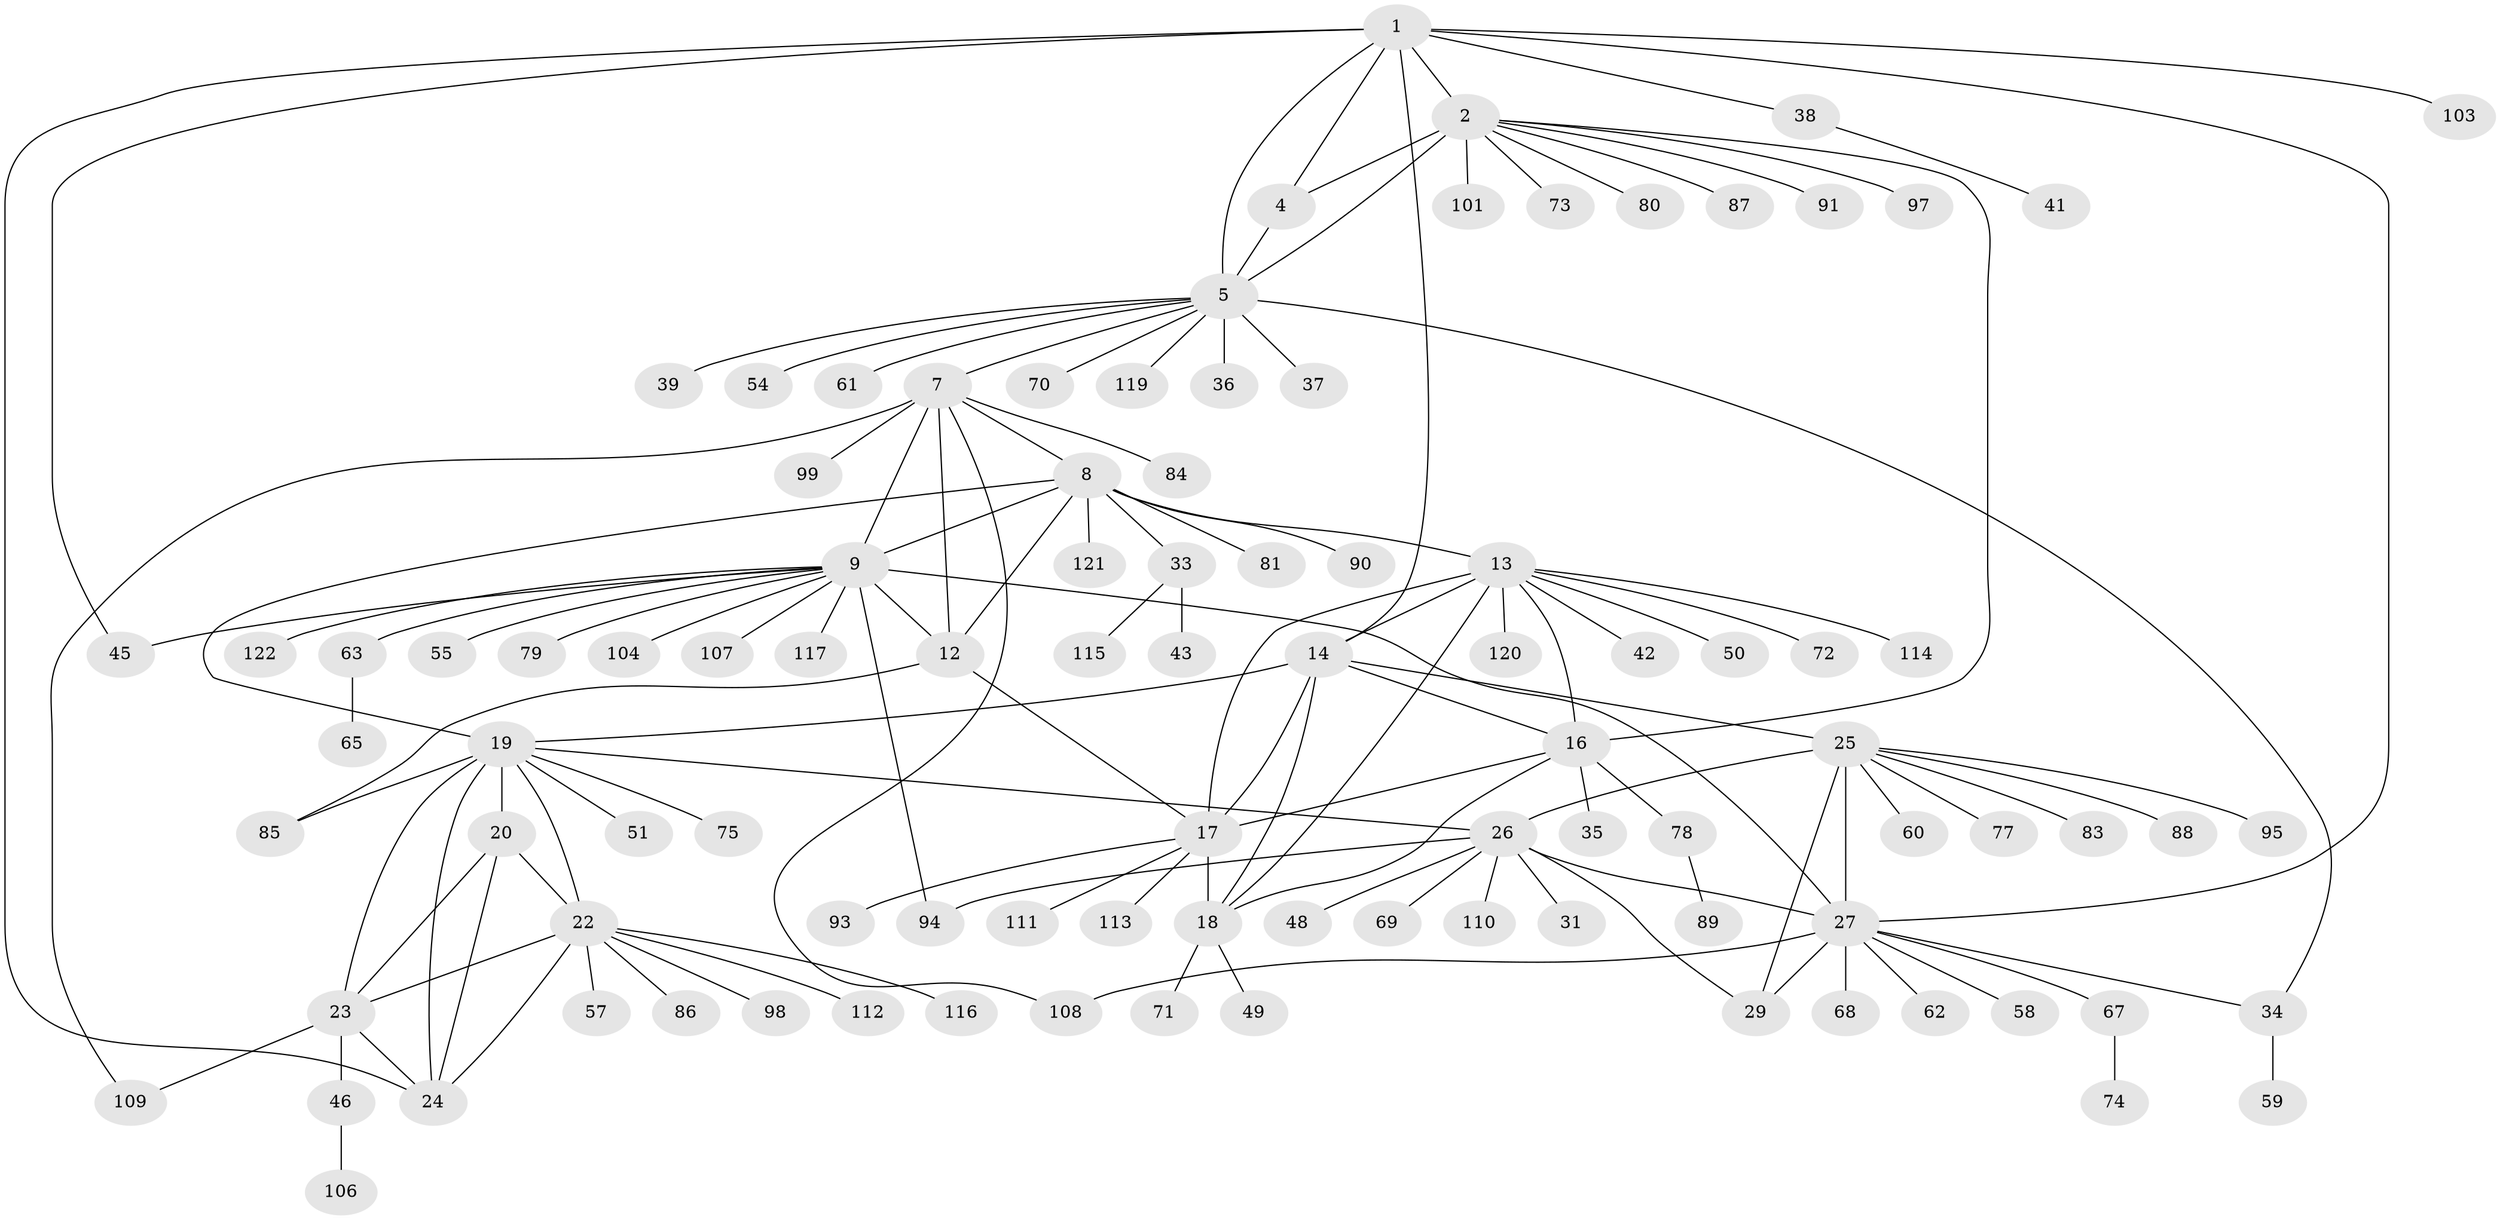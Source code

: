 // original degree distribution, {11: 0.032520325203252036, 5: 0.016260162601626018, 12: 0.024390243902439025, 8: 0.07317073170731707, 9: 0.016260162601626018, 10: 0.032520325203252036, 6: 0.04878048780487805, 1: 0.6016260162601627, 2: 0.13008130081300814, 4: 0.008130081300813009, 3: 0.016260162601626018}
// Generated by graph-tools (version 1.1) at 2025/42/03/06/25 10:42:09]
// undirected, 97 vertices, 131 edges
graph export_dot {
graph [start="1"]
  node [color=gray90,style=filled];
  1 [super="+32"];
  2 [super="+3"];
  4;
  5 [super="+6"];
  7 [super="+11"];
  8 [super="+92"];
  9 [super="+10"];
  12 [super="+123"];
  13 [super="+15"];
  14 [super="+56"];
  16 [super="+52"];
  17 [super="+40"];
  18 [super="+76"];
  19 [super="+21"];
  20 [super="+47"];
  22 [super="+96"];
  23 [super="+118"];
  24;
  25 [super="+30"];
  26 [super="+44"];
  27 [super="+28"];
  29 [super="+64"];
  31;
  33 [super="+105"];
  34;
  35;
  36;
  37;
  38;
  39;
  41;
  42;
  43;
  45;
  46 [super="+102"];
  48;
  49 [super="+82"];
  50;
  51 [super="+53"];
  54;
  55;
  57;
  58;
  59;
  60;
  61;
  62 [super="+66"];
  63;
  65;
  67;
  68;
  69;
  70;
  71;
  72;
  73;
  74;
  75;
  77;
  78;
  79;
  80;
  81;
  83;
  84;
  85;
  86;
  87;
  88;
  89;
  90;
  91;
  93;
  94 [super="+100"];
  95;
  97;
  98;
  99;
  101;
  103;
  104;
  106;
  107;
  108;
  109;
  110;
  111;
  112;
  113;
  114;
  115;
  116;
  117;
  119;
  120;
  121;
  122;
  1 -- 2 [weight=2];
  1 -- 4;
  1 -- 5 [weight=2];
  1 -- 24;
  1 -- 27;
  1 -- 38;
  1 -- 103;
  1 -- 45;
  1 -- 14;
  2 -- 4 [weight=2];
  2 -- 5 [weight=4];
  2 -- 97;
  2 -- 101;
  2 -- 73;
  2 -- 16;
  2 -- 80;
  2 -- 87;
  2 -- 91;
  4 -- 5 [weight=2];
  5 -- 37;
  5 -- 61;
  5 -- 70;
  5 -- 34;
  5 -- 36;
  5 -- 39;
  5 -- 7;
  5 -- 54;
  5 -- 119;
  7 -- 8 [weight=2];
  7 -- 9 [weight=4];
  7 -- 12 [weight=2];
  7 -- 99;
  7 -- 108;
  7 -- 109;
  7 -- 84;
  8 -- 9 [weight=2];
  8 -- 12;
  8 -- 33;
  8 -- 81;
  8 -- 90;
  8 -- 121;
  8 -- 19;
  8 -- 13;
  9 -- 12 [weight=2];
  9 -- 27;
  9 -- 45;
  9 -- 55;
  9 -- 104;
  9 -- 117;
  9 -- 107;
  9 -- 79;
  9 -- 122;
  9 -- 94;
  9 -- 63;
  12 -- 17;
  12 -- 85;
  13 -- 14 [weight=2];
  13 -- 16 [weight=2];
  13 -- 17 [weight=2];
  13 -- 18 [weight=2];
  13 -- 72;
  13 -- 114;
  13 -- 120;
  13 -- 42;
  13 -- 50;
  14 -- 16;
  14 -- 17;
  14 -- 18;
  14 -- 25;
  14 -- 19;
  16 -- 17;
  16 -- 18;
  16 -- 35;
  16 -- 78;
  17 -- 18;
  17 -- 93;
  17 -- 111;
  17 -- 113;
  18 -- 49;
  18 -- 71;
  19 -- 20 [weight=2];
  19 -- 22 [weight=2];
  19 -- 23 [weight=2];
  19 -- 24 [weight=2];
  19 -- 26;
  19 -- 75;
  19 -- 85;
  19 -- 51;
  20 -- 22;
  20 -- 23;
  20 -- 24;
  22 -- 23;
  22 -- 24;
  22 -- 57;
  22 -- 86;
  22 -- 98;
  22 -- 112;
  22 -- 116;
  23 -- 24;
  23 -- 46;
  23 -- 109;
  25 -- 26 [weight=2];
  25 -- 27 [weight=4];
  25 -- 29 [weight=2];
  25 -- 95;
  25 -- 77;
  25 -- 60;
  25 -- 83;
  25 -- 88;
  26 -- 27 [weight=2];
  26 -- 29;
  26 -- 31;
  26 -- 48;
  26 -- 69;
  26 -- 94;
  26 -- 110;
  27 -- 29 [weight=2];
  27 -- 34;
  27 -- 58;
  27 -- 62;
  27 -- 67;
  27 -- 68;
  27 -- 108;
  33 -- 43;
  33 -- 115;
  34 -- 59;
  38 -- 41;
  46 -- 106;
  63 -- 65;
  67 -- 74;
  78 -- 89;
}
